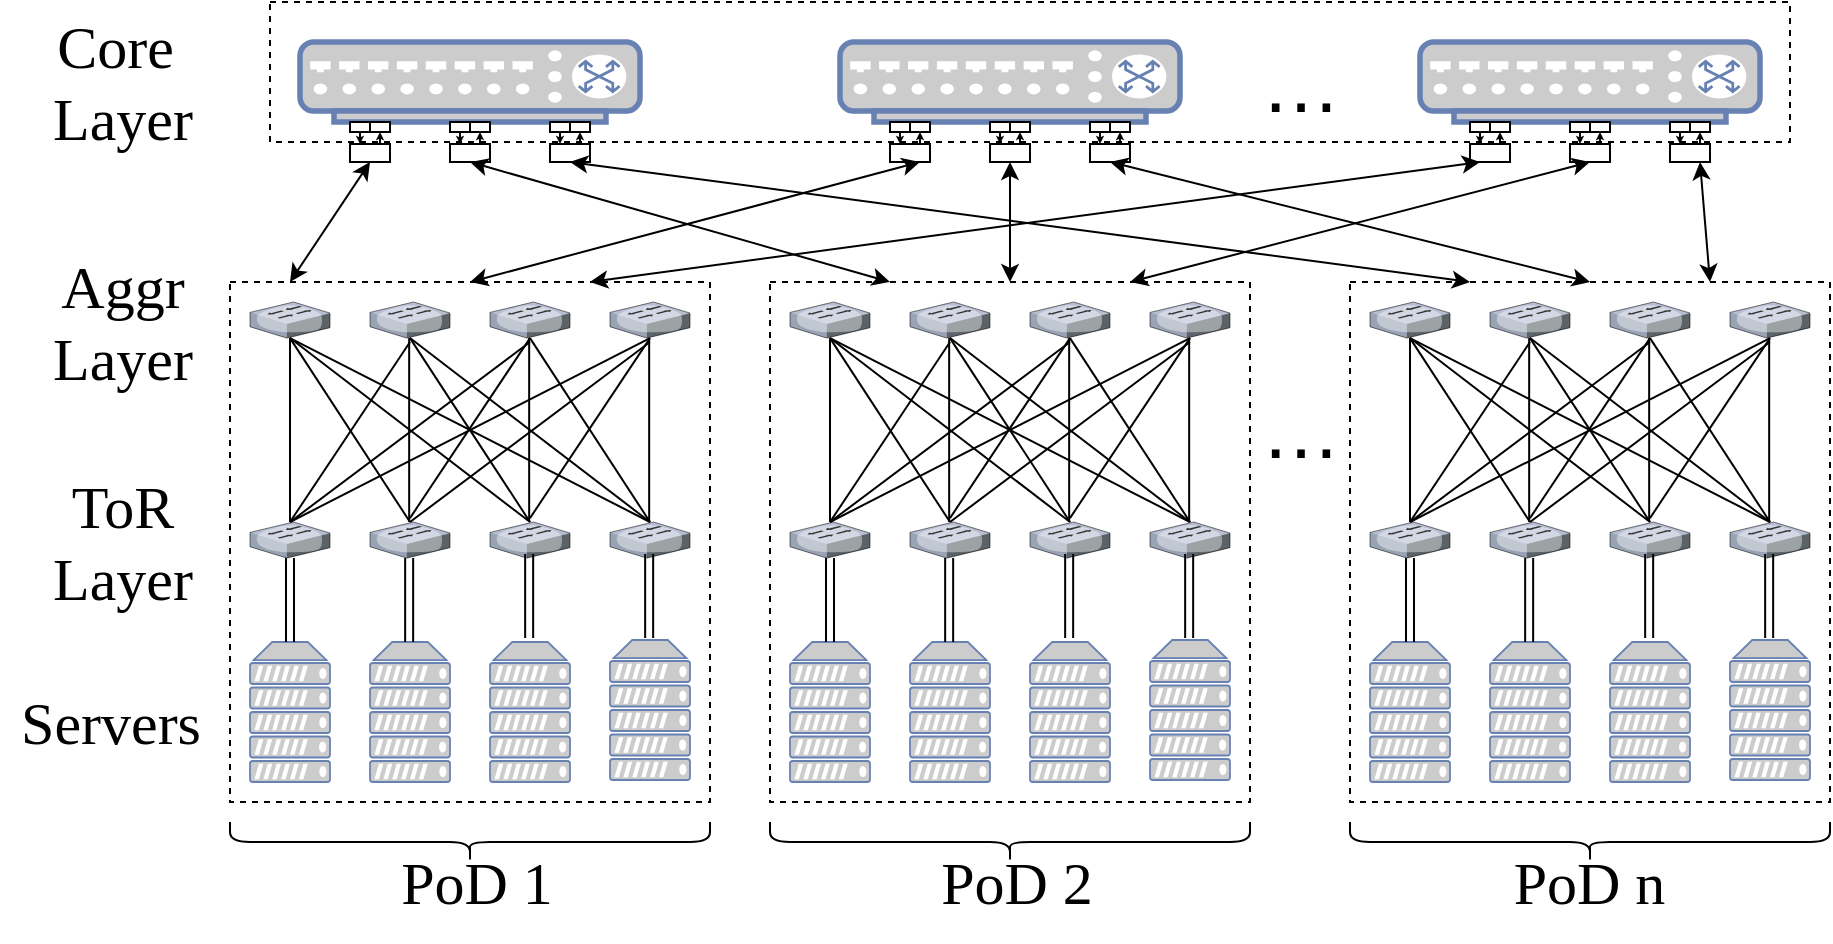 <mxfile version="21.2.1" type="device">
  <diagram id="y1kWOpUGHuxIJ3yEuqZ7" name="Page-1">
    <mxGraphModel dx="2616" dy="2360" grid="1" gridSize="10" guides="1" tooltips="1" connect="1" arrows="1" fold="1" page="1" pageScale="1" pageWidth="827" pageHeight="1169" math="0" shadow="0">
      <root>
        <mxCell id="0" />
        <mxCell id="1" parent="0" />
        <mxCell id="2GTVWRp6U-cZcLKtKoB1-3" value="" style="group" parent="1" vertex="1" connectable="0" treatAsSingle="0">
          <mxGeometry x="-250" y="-1040" width="915" height="470" as="geometry" />
        </mxCell>
        <mxCell id="rLoegdF59TgYcEcmEnVo-97" value="" style="rounded=0;whiteSpace=wrap;html=1;dashed=1;" parent="2GTVWRp6U-cZcLKtKoB1-3" vertex="1">
          <mxGeometry x="135" width="760" height="70" as="geometry" />
        </mxCell>
        <mxCell id="LMLSj2MRwrwGWkM6ZcZf-3" value="" style="fontColor=#0066CC;verticalAlign=top;verticalLabelPosition=bottom;labelPosition=center;align=center;html=1;outlineConnect=0;fillColor=#CCCCCC;strokeColor=#6881B3;gradientDirection=north;strokeWidth=2;shape=mxgraph.networks.switch;" parent="2GTVWRp6U-cZcLKtKoB1-3" vertex="1">
          <mxGeometry x="150" y="20" width="170" height="40" as="geometry" />
        </mxCell>
        <mxCell id="LMLSj2MRwrwGWkM6ZcZf-53" value="" style="group" parent="2GTVWRp6U-cZcLKtKoB1-3" vertex="1" connectable="0" treatAsSingle="0">
          <mxGeometry x="115" y="140" width="240" height="260" as="geometry" />
        </mxCell>
        <mxCell id="LMLSj2MRwrwGWkM6ZcZf-52" value="" style="rounded=0;whiteSpace=wrap;html=1;dashed=1;shadow=0;glass=0;" parent="LMLSj2MRwrwGWkM6ZcZf-53" vertex="1">
          <mxGeometry width="240" height="260" as="geometry" />
        </mxCell>
        <mxCell id="LMLSj2MRwrwGWkM6ZcZf-4" value="" style="verticalLabelPosition=bottom;aspect=fixed;html=1;verticalAlign=top;strokeColor=none;align=center;outlineConnect=0;shape=mxgraph.citrix.switch;" parent="LMLSj2MRwrwGWkM6ZcZf-53" vertex="1">
          <mxGeometry x="10" y="120" width="40" height="18.04" as="geometry" />
        </mxCell>
        <mxCell id="LMLSj2MRwrwGWkM6ZcZf-7" value="" style="fontColor=#0066CC;verticalAlign=top;verticalLabelPosition=bottom;labelPosition=center;align=center;html=1;outlineConnect=0;fillColor=#CCCCCC;strokeColor=#6881B3;gradientDirection=north;strokeWidth=2;shape=mxgraph.networks.server;" parent="LMLSj2MRwrwGWkM6ZcZf-53" vertex="1">
          <mxGeometry x="10" y="180" width="40" height="70" as="geometry" />
        </mxCell>
        <mxCell id="LMLSj2MRwrwGWkM6ZcZf-8" value="" style="fontColor=#0066CC;verticalAlign=top;verticalLabelPosition=bottom;labelPosition=center;align=center;html=1;outlineConnect=0;fillColor=#CCCCCC;strokeColor=#6881B3;gradientDirection=north;strokeWidth=2;shape=mxgraph.networks.server;" parent="LMLSj2MRwrwGWkM6ZcZf-53" vertex="1">
          <mxGeometry x="70" y="180" width="40" height="70" as="geometry" />
        </mxCell>
        <mxCell id="LMLSj2MRwrwGWkM6ZcZf-9" value="" style="fontColor=#0066CC;verticalAlign=top;verticalLabelPosition=bottom;labelPosition=center;align=center;html=1;outlineConnect=0;fillColor=#CCCCCC;strokeColor=#6881B3;gradientDirection=north;strokeWidth=2;shape=mxgraph.networks.server;" parent="LMLSj2MRwrwGWkM6ZcZf-53" vertex="1">
          <mxGeometry x="130" y="180" width="40" height="70" as="geometry" />
        </mxCell>
        <mxCell id="LMLSj2MRwrwGWkM6ZcZf-19" value="" style="fontColor=#0066CC;verticalAlign=top;verticalLabelPosition=bottom;labelPosition=center;align=center;html=1;outlineConnect=0;fillColor=#CCCCCC;strokeColor=#6881B3;gradientDirection=north;strokeWidth=2;shape=mxgraph.networks.server;" parent="LMLSj2MRwrwGWkM6ZcZf-53" vertex="1">
          <mxGeometry x="190" y="179" width="40" height="70" as="geometry" />
        </mxCell>
        <mxCell id="LMLSj2MRwrwGWkM6ZcZf-24" value="" style="verticalLabelPosition=bottom;aspect=fixed;html=1;verticalAlign=top;strokeColor=none;align=center;outlineConnect=0;shape=mxgraph.citrix.switch;" parent="LMLSj2MRwrwGWkM6ZcZf-53" vertex="1">
          <mxGeometry x="70" y="120" width="40" height="18.04" as="geometry" />
        </mxCell>
        <mxCell id="LMLSj2MRwrwGWkM6ZcZf-25" value="" style="verticalLabelPosition=bottom;aspect=fixed;html=1;verticalAlign=top;strokeColor=none;align=center;outlineConnect=0;shape=mxgraph.citrix.switch;" parent="LMLSj2MRwrwGWkM6ZcZf-53" vertex="1">
          <mxGeometry x="130" y="120" width="40" height="18.04" as="geometry" />
        </mxCell>
        <mxCell id="LMLSj2MRwrwGWkM6ZcZf-26" value="" style="verticalLabelPosition=bottom;aspect=fixed;html=1;verticalAlign=top;strokeColor=none;align=center;outlineConnect=0;shape=mxgraph.citrix.switch;" parent="LMLSj2MRwrwGWkM6ZcZf-53" vertex="1">
          <mxGeometry x="190" y="120" width="40" height="18.04" as="geometry" />
        </mxCell>
        <mxCell id="LMLSj2MRwrwGWkM6ZcZf-27" value="" style="verticalLabelPosition=bottom;aspect=fixed;html=1;verticalAlign=top;strokeColor=none;align=center;outlineConnect=0;shape=mxgraph.citrix.switch;" parent="LMLSj2MRwrwGWkM6ZcZf-53" vertex="1">
          <mxGeometry x="10" y="10" width="40" height="18.04" as="geometry" />
        </mxCell>
        <mxCell id="LMLSj2MRwrwGWkM6ZcZf-28" value="" style="verticalLabelPosition=bottom;aspect=fixed;html=1;verticalAlign=top;strokeColor=none;align=center;outlineConnect=0;shape=mxgraph.citrix.switch;" parent="LMLSj2MRwrwGWkM6ZcZf-53" vertex="1">
          <mxGeometry x="70" y="10" width="40" height="18.04" as="geometry" />
        </mxCell>
        <mxCell id="LMLSj2MRwrwGWkM6ZcZf-29" value="" style="verticalLabelPosition=bottom;aspect=fixed;html=1;verticalAlign=top;strokeColor=none;align=center;outlineConnect=0;shape=mxgraph.citrix.switch;" parent="LMLSj2MRwrwGWkM6ZcZf-53" vertex="1">
          <mxGeometry x="130" y="10" width="40" height="18.04" as="geometry" />
        </mxCell>
        <mxCell id="LMLSj2MRwrwGWkM6ZcZf-30" value="" style="verticalLabelPosition=bottom;aspect=fixed;html=1;verticalAlign=top;strokeColor=none;align=center;outlineConnect=0;shape=mxgraph.citrix.switch;" parent="LMLSj2MRwrwGWkM6ZcZf-53" vertex="1">
          <mxGeometry x="190" y="10" width="40" height="18.04" as="geometry" />
        </mxCell>
        <mxCell id="LMLSj2MRwrwGWkM6ZcZf-32" value="" style="endArrow=none;html=1;" parent="LMLSj2MRwrwGWkM6ZcZf-53" source="LMLSj2MRwrwGWkM6ZcZf-4" edge="1">
          <mxGeometry width="50" height="50" relative="1" as="geometry">
            <mxPoint x="-20" y="78.04" as="sourcePoint" />
            <mxPoint x="30" y="28.04" as="targetPoint" />
          </mxGeometry>
        </mxCell>
        <mxCell id="LMLSj2MRwrwGWkM6ZcZf-33" value="" style="endArrow=none;html=1;" parent="LMLSj2MRwrwGWkM6ZcZf-53" edge="1">
          <mxGeometry width="50" height="50" relative="1" as="geometry">
            <mxPoint x="89.58" y="120" as="sourcePoint" />
            <mxPoint x="89.58" y="28.04" as="targetPoint" />
          </mxGeometry>
        </mxCell>
        <mxCell id="LMLSj2MRwrwGWkM6ZcZf-34" value="" style="endArrow=none;html=1;" parent="LMLSj2MRwrwGWkM6ZcZf-53" edge="1">
          <mxGeometry width="50" height="50" relative="1" as="geometry">
            <mxPoint x="149.58" y="120" as="sourcePoint" />
            <mxPoint x="149.58" y="28.04" as="targetPoint" />
          </mxGeometry>
        </mxCell>
        <mxCell id="LMLSj2MRwrwGWkM6ZcZf-35" value="" style="endArrow=none;html=1;" parent="LMLSj2MRwrwGWkM6ZcZf-53" edge="1">
          <mxGeometry width="50" height="50" relative="1" as="geometry">
            <mxPoint x="209.58" y="120" as="sourcePoint" />
            <mxPoint x="209.58" y="28.04" as="targetPoint" />
          </mxGeometry>
        </mxCell>
        <mxCell id="LMLSj2MRwrwGWkM6ZcZf-36" value="" style="endArrow=none;html=1;" parent="LMLSj2MRwrwGWkM6ZcZf-53" edge="1">
          <mxGeometry width="50" height="50" relative="1" as="geometry">
            <mxPoint x="90" y="120" as="sourcePoint" />
            <mxPoint x="30" y="28.04" as="targetPoint" />
          </mxGeometry>
        </mxCell>
        <mxCell id="LMLSj2MRwrwGWkM6ZcZf-37" value="" style="endArrow=none;html=1;" parent="LMLSj2MRwrwGWkM6ZcZf-53" edge="1">
          <mxGeometry width="50" height="50" relative="1" as="geometry">
            <mxPoint x="150" y="120" as="sourcePoint" />
            <mxPoint x="90" y="28.04" as="targetPoint" />
          </mxGeometry>
        </mxCell>
        <mxCell id="LMLSj2MRwrwGWkM6ZcZf-38" value="" style="endArrow=none;html=1;" parent="LMLSj2MRwrwGWkM6ZcZf-53" edge="1">
          <mxGeometry width="50" height="50" relative="1" as="geometry">
            <mxPoint x="210" y="120" as="sourcePoint" />
            <mxPoint x="150" y="28.04" as="targetPoint" />
          </mxGeometry>
        </mxCell>
        <mxCell id="LMLSj2MRwrwGWkM6ZcZf-39" value="" style="endArrow=none;html=1;" parent="LMLSj2MRwrwGWkM6ZcZf-53" edge="1">
          <mxGeometry width="50" height="50" relative="1" as="geometry">
            <mxPoint x="30" y="120" as="sourcePoint" />
            <mxPoint x="90" y="30" as="targetPoint" />
          </mxGeometry>
        </mxCell>
        <mxCell id="LMLSj2MRwrwGWkM6ZcZf-40" value="" style="endArrow=none;html=1;" parent="LMLSj2MRwrwGWkM6ZcZf-53" edge="1">
          <mxGeometry width="50" height="50" relative="1" as="geometry">
            <mxPoint x="90" y="118.04" as="sourcePoint" />
            <mxPoint x="150" y="28.04" as="targetPoint" />
          </mxGeometry>
        </mxCell>
        <mxCell id="LMLSj2MRwrwGWkM6ZcZf-41" value="" style="endArrow=none;html=1;" parent="LMLSj2MRwrwGWkM6ZcZf-53" edge="1">
          <mxGeometry width="50" height="50" relative="1" as="geometry">
            <mxPoint x="150" y="118.04" as="sourcePoint" />
            <mxPoint x="210" y="28.04" as="targetPoint" />
          </mxGeometry>
        </mxCell>
        <mxCell id="LMLSj2MRwrwGWkM6ZcZf-42" value="" style="endArrow=none;html=1;exitX=0.5;exitY=0;exitDx=0;exitDy=0;exitPerimeter=0;" parent="LMLSj2MRwrwGWkM6ZcZf-53" source="LMLSj2MRwrwGWkM6ZcZf-25" edge="1">
          <mxGeometry width="50" height="50" relative="1" as="geometry">
            <mxPoint x="-20" y="78.04" as="sourcePoint" />
            <mxPoint x="30" y="28.04" as="targetPoint" />
          </mxGeometry>
        </mxCell>
        <mxCell id="LMLSj2MRwrwGWkM6ZcZf-43" value="" style="endArrow=none;html=1;exitX=0.5;exitY=0;exitDx=0;exitDy=0;exitPerimeter=0;" parent="LMLSj2MRwrwGWkM6ZcZf-53" edge="1">
          <mxGeometry width="50" height="50" relative="1" as="geometry">
            <mxPoint x="210" y="120" as="sourcePoint" />
            <mxPoint x="90" y="28.04" as="targetPoint" />
          </mxGeometry>
        </mxCell>
        <mxCell id="LMLSj2MRwrwGWkM6ZcZf-44" value="" style="endArrow=none;html=1;" parent="LMLSj2MRwrwGWkM6ZcZf-53" edge="1">
          <mxGeometry width="50" height="50" relative="1" as="geometry">
            <mxPoint x="30" y="120" as="sourcePoint" />
            <mxPoint x="150" y="30" as="targetPoint" />
          </mxGeometry>
        </mxCell>
        <mxCell id="LMLSj2MRwrwGWkM6ZcZf-45" value="" style="endArrow=none;html=1;" parent="LMLSj2MRwrwGWkM6ZcZf-53" edge="1">
          <mxGeometry width="50" height="50" relative="1" as="geometry">
            <mxPoint x="90" y="120" as="sourcePoint" />
            <mxPoint x="210" y="30" as="targetPoint" />
          </mxGeometry>
        </mxCell>
        <mxCell id="LMLSj2MRwrwGWkM6ZcZf-46" value="" style="endArrow=none;html=1;" parent="LMLSj2MRwrwGWkM6ZcZf-53" edge="1">
          <mxGeometry width="50" height="50" relative="1" as="geometry">
            <mxPoint x="210" y="120" as="sourcePoint" />
            <mxPoint x="30" y="28.04" as="targetPoint" />
          </mxGeometry>
        </mxCell>
        <mxCell id="LMLSj2MRwrwGWkM6ZcZf-47" value="" style="endArrow=none;html=1;" parent="LMLSj2MRwrwGWkM6ZcZf-53" edge="1">
          <mxGeometry width="50" height="50" relative="1" as="geometry">
            <mxPoint x="30" y="120" as="sourcePoint" />
            <mxPoint x="210" y="28.04" as="targetPoint" />
          </mxGeometry>
        </mxCell>
        <mxCell id="LMLSj2MRwrwGWkM6ZcZf-48" value="" style="shape=link;html=1;exitX=0.5;exitY=0;exitDx=0;exitDy=0;exitPerimeter=0;" parent="LMLSj2MRwrwGWkM6ZcZf-53" source="LMLSj2MRwrwGWkM6ZcZf-7" edge="1">
          <mxGeometry width="50" height="50" relative="1" as="geometry">
            <mxPoint x="-20" y="188.04" as="sourcePoint" />
            <mxPoint x="30" y="138.04" as="targetPoint" />
          </mxGeometry>
        </mxCell>
        <mxCell id="LMLSj2MRwrwGWkM6ZcZf-49" value="" style="shape=link;html=1;exitX=0.5;exitY=0;exitDx=0;exitDy=0;exitPerimeter=0;" parent="LMLSj2MRwrwGWkM6ZcZf-53" edge="1">
          <mxGeometry width="50" height="50" relative="1" as="geometry">
            <mxPoint x="89.58" y="180" as="sourcePoint" />
            <mxPoint x="89.58" y="138.04" as="targetPoint" />
          </mxGeometry>
        </mxCell>
        <mxCell id="LMLSj2MRwrwGWkM6ZcZf-50" value="" style="shape=link;html=1;exitX=0.5;exitY=0;exitDx=0;exitDy=0;exitPerimeter=0;" parent="LMLSj2MRwrwGWkM6ZcZf-53" edge="1">
          <mxGeometry width="50" height="50" relative="1" as="geometry">
            <mxPoint x="149.58" y="178" as="sourcePoint" />
            <mxPoint x="149.58" y="136.04" as="targetPoint" />
          </mxGeometry>
        </mxCell>
        <mxCell id="LMLSj2MRwrwGWkM6ZcZf-51" value="" style="shape=link;html=1;exitX=0.5;exitY=0;exitDx=0;exitDy=0;exitPerimeter=0;" parent="LMLSj2MRwrwGWkM6ZcZf-53" edge="1">
          <mxGeometry width="50" height="50" relative="1" as="geometry">
            <mxPoint x="209.58" y="178" as="sourcePoint" />
            <mxPoint x="209.58" y="136.04" as="targetPoint" />
          </mxGeometry>
        </mxCell>
        <mxCell id="rLoegdF59TgYcEcmEnVo-1" value="" style="group" parent="2GTVWRp6U-cZcLKtKoB1-3" vertex="1" connectable="0" treatAsSingle="0">
          <mxGeometry x="385" y="140" width="240" height="260" as="geometry" />
        </mxCell>
        <mxCell id="rLoegdF59TgYcEcmEnVo-2" value="" style="rounded=0;whiteSpace=wrap;html=1;dashed=1;shadow=0;glass=0;" parent="rLoegdF59TgYcEcmEnVo-1" vertex="1">
          <mxGeometry width="240" height="260" as="geometry" />
        </mxCell>
        <mxCell id="rLoegdF59TgYcEcmEnVo-3" value="" style="verticalLabelPosition=bottom;aspect=fixed;html=1;verticalAlign=top;strokeColor=none;align=center;outlineConnect=0;shape=mxgraph.citrix.switch;" parent="rLoegdF59TgYcEcmEnVo-1" vertex="1">
          <mxGeometry x="10" y="120" width="40" height="18.04" as="geometry" />
        </mxCell>
        <mxCell id="rLoegdF59TgYcEcmEnVo-4" value="" style="fontColor=#0066CC;verticalAlign=top;verticalLabelPosition=bottom;labelPosition=center;align=center;html=1;outlineConnect=0;fillColor=#CCCCCC;strokeColor=#6881B3;gradientDirection=north;strokeWidth=2;shape=mxgraph.networks.server;" parent="rLoegdF59TgYcEcmEnVo-1" vertex="1">
          <mxGeometry x="10" y="180" width="40" height="70" as="geometry" />
        </mxCell>
        <mxCell id="rLoegdF59TgYcEcmEnVo-5" value="" style="fontColor=#0066CC;verticalAlign=top;verticalLabelPosition=bottom;labelPosition=center;align=center;html=1;outlineConnect=0;fillColor=#CCCCCC;strokeColor=#6881B3;gradientDirection=north;strokeWidth=2;shape=mxgraph.networks.server;" parent="rLoegdF59TgYcEcmEnVo-1" vertex="1">
          <mxGeometry x="70" y="180" width="40" height="70" as="geometry" />
        </mxCell>
        <mxCell id="rLoegdF59TgYcEcmEnVo-6" value="" style="fontColor=#0066CC;verticalAlign=top;verticalLabelPosition=bottom;labelPosition=center;align=center;html=1;outlineConnect=0;fillColor=#CCCCCC;strokeColor=#6881B3;gradientDirection=north;strokeWidth=2;shape=mxgraph.networks.server;" parent="rLoegdF59TgYcEcmEnVo-1" vertex="1">
          <mxGeometry x="130" y="180" width="40" height="70" as="geometry" />
        </mxCell>
        <mxCell id="rLoegdF59TgYcEcmEnVo-7" value="" style="fontColor=#0066CC;verticalAlign=top;verticalLabelPosition=bottom;labelPosition=center;align=center;html=1;outlineConnect=0;fillColor=#CCCCCC;strokeColor=#6881B3;gradientDirection=north;strokeWidth=2;shape=mxgraph.networks.server;" parent="rLoegdF59TgYcEcmEnVo-1" vertex="1">
          <mxGeometry x="190" y="179" width="40" height="70" as="geometry" />
        </mxCell>
        <mxCell id="rLoegdF59TgYcEcmEnVo-8" value="" style="verticalLabelPosition=bottom;aspect=fixed;html=1;verticalAlign=top;strokeColor=none;align=center;outlineConnect=0;shape=mxgraph.citrix.switch;" parent="rLoegdF59TgYcEcmEnVo-1" vertex="1">
          <mxGeometry x="70" y="120" width="40" height="18.04" as="geometry" />
        </mxCell>
        <mxCell id="rLoegdF59TgYcEcmEnVo-9" value="" style="verticalLabelPosition=bottom;aspect=fixed;html=1;verticalAlign=top;strokeColor=none;align=center;outlineConnect=0;shape=mxgraph.citrix.switch;" parent="rLoegdF59TgYcEcmEnVo-1" vertex="1">
          <mxGeometry x="130" y="120" width="40" height="18.04" as="geometry" />
        </mxCell>
        <mxCell id="rLoegdF59TgYcEcmEnVo-10" value="" style="verticalLabelPosition=bottom;aspect=fixed;html=1;verticalAlign=top;strokeColor=none;align=center;outlineConnect=0;shape=mxgraph.citrix.switch;" parent="rLoegdF59TgYcEcmEnVo-1" vertex="1">
          <mxGeometry x="190" y="120" width="40" height="18.04" as="geometry" />
        </mxCell>
        <mxCell id="rLoegdF59TgYcEcmEnVo-11" value="" style="verticalLabelPosition=bottom;aspect=fixed;html=1;verticalAlign=top;strokeColor=none;align=center;outlineConnect=0;shape=mxgraph.citrix.switch;" parent="rLoegdF59TgYcEcmEnVo-1" vertex="1">
          <mxGeometry x="10" y="10" width="40" height="18.04" as="geometry" />
        </mxCell>
        <mxCell id="rLoegdF59TgYcEcmEnVo-12" value="" style="verticalLabelPosition=bottom;aspect=fixed;html=1;verticalAlign=top;strokeColor=none;align=center;outlineConnect=0;shape=mxgraph.citrix.switch;" parent="rLoegdF59TgYcEcmEnVo-1" vertex="1">
          <mxGeometry x="70" y="10" width="40" height="18.04" as="geometry" />
        </mxCell>
        <mxCell id="rLoegdF59TgYcEcmEnVo-13" value="" style="verticalLabelPosition=bottom;aspect=fixed;html=1;verticalAlign=top;strokeColor=none;align=center;outlineConnect=0;shape=mxgraph.citrix.switch;" parent="rLoegdF59TgYcEcmEnVo-1" vertex="1">
          <mxGeometry x="130" y="10" width="40" height="18.04" as="geometry" />
        </mxCell>
        <mxCell id="rLoegdF59TgYcEcmEnVo-14" value="" style="verticalLabelPosition=bottom;aspect=fixed;html=1;verticalAlign=top;strokeColor=none;align=center;outlineConnect=0;shape=mxgraph.citrix.switch;" parent="rLoegdF59TgYcEcmEnVo-1" vertex="1">
          <mxGeometry x="190" y="10" width="40" height="18.04" as="geometry" />
        </mxCell>
        <mxCell id="rLoegdF59TgYcEcmEnVo-15" value="" style="endArrow=none;html=1;" parent="rLoegdF59TgYcEcmEnVo-1" source="rLoegdF59TgYcEcmEnVo-3" edge="1">
          <mxGeometry width="50" height="50" relative="1" as="geometry">
            <mxPoint x="-20" y="78.04" as="sourcePoint" />
            <mxPoint x="30" y="28.04" as="targetPoint" />
          </mxGeometry>
        </mxCell>
        <mxCell id="rLoegdF59TgYcEcmEnVo-16" value="" style="endArrow=none;html=1;" parent="rLoegdF59TgYcEcmEnVo-1" edge="1">
          <mxGeometry width="50" height="50" relative="1" as="geometry">
            <mxPoint x="89.58" y="120" as="sourcePoint" />
            <mxPoint x="89.58" y="28.04" as="targetPoint" />
          </mxGeometry>
        </mxCell>
        <mxCell id="rLoegdF59TgYcEcmEnVo-17" value="" style="endArrow=none;html=1;" parent="rLoegdF59TgYcEcmEnVo-1" edge="1">
          <mxGeometry width="50" height="50" relative="1" as="geometry">
            <mxPoint x="149.58" y="120" as="sourcePoint" />
            <mxPoint x="149.58" y="28.04" as="targetPoint" />
          </mxGeometry>
        </mxCell>
        <mxCell id="rLoegdF59TgYcEcmEnVo-18" value="" style="endArrow=none;html=1;" parent="rLoegdF59TgYcEcmEnVo-1" edge="1">
          <mxGeometry width="50" height="50" relative="1" as="geometry">
            <mxPoint x="209.58" y="120" as="sourcePoint" />
            <mxPoint x="209.58" y="28.04" as="targetPoint" />
          </mxGeometry>
        </mxCell>
        <mxCell id="rLoegdF59TgYcEcmEnVo-19" value="" style="endArrow=none;html=1;" parent="rLoegdF59TgYcEcmEnVo-1" edge="1">
          <mxGeometry width="50" height="50" relative="1" as="geometry">
            <mxPoint x="90" y="120" as="sourcePoint" />
            <mxPoint x="30" y="28.04" as="targetPoint" />
          </mxGeometry>
        </mxCell>
        <mxCell id="rLoegdF59TgYcEcmEnVo-20" value="" style="endArrow=none;html=1;" parent="rLoegdF59TgYcEcmEnVo-1" edge="1">
          <mxGeometry width="50" height="50" relative="1" as="geometry">
            <mxPoint x="150" y="120" as="sourcePoint" />
            <mxPoint x="90" y="28.04" as="targetPoint" />
          </mxGeometry>
        </mxCell>
        <mxCell id="rLoegdF59TgYcEcmEnVo-21" value="" style="endArrow=none;html=1;" parent="rLoegdF59TgYcEcmEnVo-1" edge="1">
          <mxGeometry width="50" height="50" relative="1" as="geometry">
            <mxPoint x="210" y="120" as="sourcePoint" />
            <mxPoint x="150" y="28.04" as="targetPoint" />
          </mxGeometry>
        </mxCell>
        <mxCell id="rLoegdF59TgYcEcmEnVo-22" value="" style="endArrow=none;html=1;" parent="rLoegdF59TgYcEcmEnVo-1" edge="1">
          <mxGeometry width="50" height="50" relative="1" as="geometry">
            <mxPoint x="30" y="120" as="sourcePoint" />
            <mxPoint x="90" y="30" as="targetPoint" />
          </mxGeometry>
        </mxCell>
        <mxCell id="rLoegdF59TgYcEcmEnVo-23" value="" style="endArrow=none;html=1;" parent="rLoegdF59TgYcEcmEnVo-1" edge="1">
          <mxGeometry width="50" height="50" relative="1" as="geometry">
            <mxPoint x="90" y="118.04" as="sourcePoint" />
            <mxPoint x="150" y="28.04" as="targetPoint" />
          </mxGeometry>
        </mxCell>
        <mxCell id="rLoegdF59TgYcEcmEnVo-24" value="" style="endArrow=none;html=1;" parent="rLoegdF59TgYcEcmEnVo-1" edge="1">
          <mxGeometry width="50" height="50" relative="1" as="geometry">
            <mxPoint x="150" y="118.04" as="sourcePoint" />
            <mxPoint x="210" y="28.04" as="targetPoint" />
          </mxGeometry>
        </mxCell>
        <mxCell id="rLoegdF59TgYcEcmEnVo-25" value="" style="endArrow=none;html=1;exitX=0.5;exitY=0;exitDx=0;exitDy=0;exitPerimeter=0;" parent="rLoegdF59TgYcEcmEnVo-1" source="rLoegdF59TgYcEcmEnVo-9" edge="1">
          <mxGeometry width="50" height="50" relative="1" as="geometry">
            <mxPoint x="-20" y="78.04" as="sourcePoint" />
            <mxPoint x="30" y="28.04" as="targetPoint" />
          </mxGeometry>
        </mxCell>
        <mxCell id="rLoegdF59TgYcEcmEnVo-26" value="" style="endArrow=none;html=1;exitX=0.5;exitY=0;exitDx=0;exitDy=0;exitPerimeter=0;" parent="rLoegdF59TgYcEcmEnVo-1" edge="1">
          <mxGeometry width="50" height="50" relative="1" as="geometry">
            <mxPoint x="210" y="120" as="sourcePoint" />
            <mxPoint x="90" y="28.04" as="targetPoint" />
          </mxGeometry>
        </mxCell>
        <mxCell id="rLoegdF59TgYcEcmEnVo-27" value="" style="endArrow=none;html=1;" parent="rLoegdF59TgYcEcmEnVo-1" edge="1">
          <mxGeometry width="50" height="50" relative="1" as="geometry">
            <mxPoint x="30" y="120" as="sourcePoint" />
            <mxPoint x="150" y="30" as="targetPoint" />
          </mxGeometry>
        </mxCell>
        <mxCell id="rLoegdF59TgYcEcmEnVo-28" value="" style="endArrow=none;html=1;" parent="rLoegdF59TgYcEcmEnVo-1" edge="1">
          <mxGeometry width="50" height="50" relative="1" as="geometry">
            <mxPoint x="90" y="120" as="sourcePoint" />
            <mxPoint x="210" y="30" as="targetPoint" />
          </mxGeometry>
        </mxCell>
        <mxCell id="rLoegdF59TgYcEcmEnVo-29" value="" style="endArrow=none;html=1;" parent="rLoegdF59TgYcEcmEnVo-1" edge="1">
          <mxGeometry width="50" height="50" relative="1" as="geometry">
            <mxPoint x="210" y="120" as="sourcePoint" />
            <mxPoint x="30" y="28.04" as="targetPoint" />
          </mxGeometry>
        </mxCell>
        <mxCell id="rLoegdF59TgYcEcmEnVo-30" value="" style="endArrow=none;html=1;" parent="rLoegdF59TgYcEcmEnVo-1" edge="1">
          <mxGeometry width="50" height="50" relative="1" as="geometry">
            <mxPoint x="30" y="120" as="sourcePoint" />
            <mxPoint x="210" y="28.04" as="targetPoint" />
          </mxGeometry>
        </mxCell>
        <mxCell id="rLoegdF59TgYcEcmEnVo-31" value="" style="shape=link;html=1;exitX=0.5;exitY=0;exitDx=0;exitDy=0;exitPerimeter=0;" parent="rLoegdF59TgYcEcmEnVo-1" source="rLoegdF59TgYcEcmEnVo-4" edge="1">
          <mxGeometry width="50" height="50" relative="1" as="geometry">
            <mxPoint x="-20" y="188.04" as="sourcePoint" />
            <mxPoint x="30" y="138.04" as="targetPoint" />
          </mxGeometry>
        </mxCell>
        <mxCell id="rLoegdF59TgYcEcmEnVo-32" value="" style="shape=link;html=1;exitX=0.5;exitY=0;exitDx=0;exitDy=0;exitPerimeter=0;" parent="rLoegdF59TgYcEcmEnVo-1" edge="1">
          <mxGeometry width="50" height="50" relative="1" as="geometry">
            <mxPoint x="89.58" y="180" as="sourcePoint" />
            <mxPoint x="89.58" y="138.04" as="targetPoint" />
          </mxGeometry>
        </mxCell>
        <mxCell id="rLoegdF59TgYcEcmEnVo-33" value="" style="shape=link;html=1;exitX=0.5;exitY=0;exitDx=0;exitDy=0;exitPerimeter=0;" parent="rLoegdF59TgYcEcmEnVo-1" edge="1">
          <mxGeometry width="50" height="50" relative="1" as="geometry">
            <mxPoint x="149.58" y="178" as="sourcePoint" />
            <mxPoint x="149.58" y="136.04" as="targetPoint" />
          </mxGeometry>
        </mxCell>
        <mxCell id="rLoegdF59TgYcEcmEnVo-34" value="" style="shape=link;html=1;exitX=0.5;exitY=0;exitDx=0;exitDy=0;exitPerimeter=0;" parent="rLoegdF59TgYcEcmEnVo-1" edge="1">
          <mxGeometry width="50" height="50" relative="1" as="geometry">
            <mxPoint x="209.58" y="178" as="sourcePoint" />
            <mxPoint x="209.58" y="136.04" as="targetPoint" />
          </mxGeometry>
        </mxCell>
        <mxCell id="rLoegdF59TgYcEcmEnVo-35" value="" style="group" parent="2GTVWRp6U-cZcLKtKoB1-3" vertex="1" connectable="0" treatAsSingle="0">
          <mxGeometry x="675" y="140" width="240" height="260" as="geometry" />
        </mxCell>
        <mxCell id="rLoegdF59TgYcEcmEnVo-36" value="" style="rounded=0;whiteSpace=wrap;html=1;dashed=1;shadow=0;glass=0;" parent="rLoegdF59TgYcEcmEnVo-35" vertex="1">
          <mxGeometry width="240" height="260" as="geometry" />
        </mxCell>
        <mxCell id="rLoegdF59TgYcEcmEnVo-37" value="" style="verticalLabelPosition=bottom;aspect=fixed;html=1;verticalAlign=top;strokeColor=none;align=center;outlineConnect=0;shape=mxgraph.citrix.switch;" parent="rLoegdF59TgYcEcmEnVo-35" vertex="1">
          <mxGeometry x="10" y="120" width="40" height="18.04" as="geometry" />
        </mxCell>
        <mxCell id="rLoegdF59TgYcEcmEnVo-38" value="" style="fontColor=#0066CC;verticalAlign=top;verticalLabelPosition=bottom;labelPosition=center;align=center;html=1;outlineConnect=0;fillColor=#CCCCCC;strokeColor=#6881B3;gradientDirection=north;strokeWidth=2;shape=mxgraph.networks.server;" parent="rLoegdF59TgYcEcmEnVo-35" vertex="1">
          <mxGeometry x="10" y="180" width="40" height="70" as="geometry" />
        </mxCell>
        <mxCell id="rLoegdF59TgYcEcmEnVo-39" value="" style="fontColor=#0066CC;verticalAlign=top;verticalLabelPosition=bottom;labelPosition=center;align=center;html=1;outlineConnect=0;fillColor=#CCCCCC;strokeColor=#6881B3;gradientDirection=north;strokeWidth=2;shape=mxgraph.networks.server;" parent="rLoegdF59TgYcEcmEnVo-35" vertex="1">
          <mxGeometry x="70" y="180" width="40" height="70" as="geometry" />
        </mxCell>
        <mxCell id="rLoegdF59TgYcEcmEnVo-40" value="" style="fontColor=#0066CC;verticalAlign=top;verticalLabelPosition=bottom;labelPosition=center;align=center;html=1;outlineConnect=0;fillColor=#CCCCCC;strokeColor=#6881B3;gradientDirection=north;strokeWidth=2;shape=mxgraph.networks.server;" parent="rLoegdF59TgYcEcmEnVo-35" vertex="1">
          <mxGeometry x="130" y="180" width="40" height="70" as="geometry" />
        </mxCell>
        <mxCell id="rLoegdF59TgYcEcmEnVo-41" value="" style="fontColor=#0066CC;verticalAlign=top;verticalLabelPosition=bottom;labelPosition=center;align=center;html=1;outlineConnect=0;fillColor=#CCCCCC;strokeColor=#6881B3;gradientDirection=north;strokeWidth=2;shape=mxgraph.networks.server;" parent="rLoegdF59TgYcEcmEnVo-35" vertex="1">
          <mxGeometry x="190" y="179" width="40" height="70" as="geometry" />
        </mxCell>
        <mxCell id="rLoegdF59TgYcEcmEnVo-42" value="" style="verticalLabelPosition=bottom;aspect=fixed;html=1;verticalAlign=top;strokeColor=none;align=center;outlineConnect=0;shape=mxgraph.citrix.switch;" parent="rLoegdF59TgYcEcmEnVo-35" vertex="1">
          <mxGeometry x="70" y="120" width="40" height="18.04" as="geometry" />
        </mxCell>
        <mxCell id="rLoegdF59TgYcEcmEnVo-43" value="" style="verticalLabelPosition=bottom;aspect=fixed;html=1;verticalAlign=top;strokeColor=none;align=center;outlineConnect=0;shape=mxgraph.citrix.switch;" parent="rLoegdF59TgYcEcmEnVo-35" vertex="1">
          <mxGeometry x="130" y="120" width="40" height="18.04" as="geometry" />
        </mxCell>
        <mxCell id="rLoegdF59TgYcEcmEnVo-44" value="" style="verticalLabelPosition=bottom;aspect=fixed;html=1;verticalAlign=top;strokeColor=none;align=center;outlineConnect=0;shape=mxgraph.citrix.switch;" parent="rLoegdF59TgYcEcmEnVo-35" vertex="1">
          <mxGeometry x="190" y="120" width="40" height="18.04" as="geometry" />
        </mxCell>
        <mxCell id="rLoegdF59TgYcEcmEnVo-45" value="" style="verticalLabelPosition=bottom;aspect=fixed;html=1;verticalAlign=top;strokeColor=none;align=center;outlineConnect=0;shape=mxgraph.citrix.switch;" parent="rLoegdF59TgYcEcmEnVo-35" vertex="1">
          <mxGeometry x="10" y="10" width="40" height="18.04" as="geometry" />
        </mxCell>
        <mxCell id="rLoegdF59TgYcEcmEnVo-46" value="" style="verticalLabelPosition=bottom;aspect=fixed;html=1;verticalAlign=top;strokeColor=none;align=center;outlineConnect=0;shape=mxgraph.citrix.switch;" parent="rLoegdF59TgYcEcmEnVo-35" vertex="1">
          <mxGeometry x="70" y="10" width="40" height="18.04" as="geometry" />
        </mxCell>
        <mxCell id="rLoegdF59TgYcEcmEnVo-47" value="" style="verticalLabelPosition=bottom;aspect=fixed;html=1;verticalAlign=top;strokeColor=none;align=center;outlineConnect=0;shape=mxgraph.citrix.switch;" parent="rLoegdF59TgYcEcmEnVo-35" vertex="1">
          <mxGeometry x="130" y="10" width="40" height="18.04" as="geometry" />
        </mxCell>
        <mxCell id="rLoegdF59TgYcEcmEnVo-48" value="" style="verticalLabelPosition=bottom;aspect=fixed;html=1;verticalAlign=top;strokeColor=none;align=center;outlineConnect=0;shape=mxgraph.citrix.switch;" parent="rLoegdF59TgYcEcmEnVo-35" vertex="1">
          <mxGeometry x="190" y="10" width="40" height="18.04" as="geometry" />
        </mxCell>
        <mxCell id="rLoegdF59TgYcEcmEnVo-49" value="" style="endArrow=none;html=1;" parent="rLoegdF59TgYcEcmEnVo-35" source="rLoegdF59TgYcEcmEnVo-37" edge="1">
          <mxGeometry width="50" height="50" relative="1" as="geometry">
            <mxPoint x="-20" y="78.04" as="sourcePoint" />
            <mxPoint x="30" y="28.04" as="targetPoint" />
          </mxGeometry>
        </mxCell>
        <mxCell id="rLoegdF59TgYcEcmEnVo-50" value="" style="endArrow=none;html=1;" parent="rLoegdF59TgYcEcmEnVo-35" edge="1">
          <mxGeometry width="50" height="50" relative="1" as="geometry">
            <mxPoint x="89.58" y="120" as="sourcePoint" />
            <mxPoint x="89.58" y="28.04" as="targetPoint" />
          </mxGeometry>
        </mxCell>
        <mxCell id="rLoegdF59TgYcEcmEnVo-51" value="" style="endArrow=none;html=1;" parent="rLoegdF59TgYcEcmEnVo-35" edge="1">
          <mxGeometry width="50" height="50" relative="1" as="geometry">
            <mxPoint x="149.58" y="120" as="sourcePoint" />
            <mxPoint x="149.58" y="28.04" as="targetPoint" />
          </mxGeometry>
        </mxCell>
        <mxCell id="rLoegdF59TgYcEcmEnVo-52" value="" style="endArrow=none;html=1;" parent="rLoegdF59TgYcEcmEnVo-35" edge="1">
          <mxGeometry width="50" height="50" relative="1" as="geometry">
            <mxPoint x="209.58" y="120" as="sourcePoint" />
            <mxPoint x="209.58" y="28.04" as="targetPoint" />
          </mxGeometry>
        </mxCell>
        <mxCell id="rLoegdF59TgYcEcmEnVo-53" value="" style="endArrow=none;html=1;" parent="rLoegdF59TgYcEcmEnVo-35" edge="1">
          <mxGeometry width="50" height="50" relative="1" as="geometry">
            <mxPoint x="90" y="120" as="sourcePoint" />
            <mxPoint x="30" y="28.04" as="targetPoint" />
          </mxGeometry>
        </mxCell>
        <mxCell id="rLoegdF59TgYcEcmEnVo-54" value="" style="endArrow=none;html=1;" parent="rLoegdF59TgYcEcmEnVo-35" edge="1">
          <mxGeometry width="50" height="50" relative="1" as="geometry">
            <mxPoint x="150" y="120" as="sourcePoint" />
            <mxPoint x="90" y="28.04" as="targetPoint" />
          </mxGeometry>
        </mxCell>
        <mxCell id="rLoegdF59TgYcEcmEnVo-55" value="" style="endArrow=none;html=1;" parent="rLoegdF59TgYcEcmEnVo-35" edge="1">
          <mxGeometry width="50" height="50" relative="1" as="geometry">
            <mxPoint x="210" y="120" as="sourcePoint" />
            <mxPoint x="150" y="28.04" as="targetPoint" />
          </mxGeometry>
        </mxCell>
        <mxCell id="rLoegdF59TgYcEcmEnVo-56" value="" style="endArrow=none;html=1;" parent="rLoegdF59TgYcEcmEnVo-35" edge="1">
          <mxGeometry width="50" height="50" relative="1" as="geometry">
            <mxPoint x="30" y="120" as="sourcePoint" />
            <mxPoint x="90" y="30" as="targetPoint" />
          </mxGeometry>
        </mxCell>
        <mxCell id="rLoegdF59TgYcEcmEnVo-57" value="" style="endArrow=none;html=1;" parent="rLoegdF59TgYcEcmEnVo-35" edge="1">
          <mxGeometry width="50" height="50" relative="1" as="geometry">
            <mxPoint x="90" y="118.04" as="sourcePoint" />
            <mxPoint x="150" y="28.04" as="targetPoint" />
          </mxGeometry>
        </mxCell>
        <mxCell id="rLoegdF59TgYcEcmEnVo-58" value="" style="endArrow=none;html=1;" parent="rLoegdF59TgYcEcmEnVo-35" edge="1">
          <mxGeometry width="50" height="50" relative="1" as="geometry">
            <mxPoint x="150" y="118.04" as="sourcePoint" />
            <mxPoint x="210" y="28.04" as="targetPoint" />
          </mxGeometry>
        </mxCell>
        <mxCell id="rLoegdF59TgYcEcmEnVo-59" value="" style="endArrow=none;html=1;exitX=0.5;exitY=0;exitDx=0;exitDy=0;exitPerimeter=0;" parent="rLoegdF59TgYcEcmEnVo-35" source="rLoegdF59TgYcEcmEnVo-43" edge="1">
          <mxGeometry width="50" height="50" relative="1" as="geometry">
            <mxPoint x="-20" y="78.04" as="sourcePoint" />
            <mxPoint x="30" y="28.04" as="targetPoint" />
          </mxGeometry>
        </mxCell>
        <mxCell id="rLoegdF59TgYcEcmEnVo-60" value="" style="endArrow=none;html=1;exitX=0.5;exitY=0;exitDx=0;exitDy=0;exitPerimeter=0;" parent="rLoegdF59TgYcEcmEnVo-35" edge="1">
          <mxGeometry width="50" height="50" relative="1" as="geometry">
            <mxPoint x="210" y="120" as="sourcePoint" />
            <mxPoint x="90" y="28.04" as="targetPoint" />
          </mxGeometry>
        </mxCell>
        <mxCell id="rLoegdF59TgYcEcmEnVo-61" value="" style="endArrow=none;html=1;" parent="rLoegdF59TgYcEcmEnVo-35" edge="1">
          <mxGeometry width="50" height="50" relative="1" as="geometry">
            <mxPoint x="30" y="120" as="sourcePoint" />
            <mxPoint x="150" y="30" as="targetPoint" />
          </mxGeometry>
        </mxCell>
        <mxCell id="rLoegdF59TgYcEcmEnVo-62" value="" style="endArrow=none;html=1;" parent="rLoegdF59TgYcEcmEnVo-35" edge="1">
          <mxGeometry width="50" height="50" relative="1" as="geometry">
            <mxPoint x="90" y="120" as="sourcePoint" />
            <mxPoint x="210" y="30" as="targetPoint" />
          </mxGeometry>
        </mxCell>
        <mxCell id="rLoegdF59TgYcEcmEnVo-63" value="" style="endArrow=none;html=1;" parent="rLoegdF59TgYcEcmEnVo-35" edge="1">
          <mxGeometry width="50" height="50" relative="1" as="geometry">
            <mxPoint x="210" y="120" as="sourcePoint" />
            <mxPoint x="30" y="28.04" as="targetPoint" />
          </mxGeometry>
        </mxCell>
        <mxCell id="rLoegdF59TgYcEcmEnVo-64" value="" style="endArrow=none;html=1;" parent="rLoegdF59TgYcEcmEnVo-35" edge="1">
          <mxGeometry width="50" height="50" relative="1" as="geometry">
            <mxPoint x="30" y="120" as="sourcePoint" />
            <mxPoint x="210" y="28.04" as="targetPoint" />
          </mxGeometry>
        </mxCell>
        <mxCell id="rLoegdF59TgYcEcmEnVo-65" value="" style="shape=link;html=1;exitX=0.5;exitY=0;exitDx=0;exitDy=0;exitPerimeter=0;" parent="rLoegdF59TgYcEcmEnVo-35" source="rLoegdF59TgYcEcmEnVo-38" edge="1">
          <mxGeometry width="50" height="50" relative="1" as="geometry">
            <mxPoint x="-20" y="188.04" as="sourcePoint" />
            <mxPoint x="30" y="138.04" as="targetPoint" />
          </mxGeometry>
        </mxCell>
        <mxCell id="rLoegdF59TgYcEcmEnVo-66" value="" style="shape=link;html=1;exitX=0.5;exitY=0;exitDx=0;exitDy=0;exitPerimeter=0;" parent="rLoegdF59TgYcEcmEnVo-35" edge="1">
          <mxGeometry width="50" height="50" relative="1" as="geometry">
            <mxPoint x="89.58" y="180" as="sourcePoint" />
            <mxPoint x="89.58" y="138.04" as="targetPoint" />
          </mxGeometry>
        </mxCell>
        <mxCell id="rLoegdF59TgYcEcmEnVo-67" value="" style="shape=link;html=1;exitX=0.5;exitY=0;exitDx=0;exitDy=0;exitPerimeter=0;" parent="rLoegdF59TgYcEcmEnVo-35" edge="1">
          <mxGeometry width="50" height="50" relative="1" as="geometry">
            <mxPoint x="149.58" y="178" as="sourcePoint" />
            <mxPoint x="149.58" y="136.04" as="targetPoint" />
          </mxGeometry>
        </mxCell>
        <mxCell id="rLoegdF59TgYcEcmEnVo-68" value="" style="shape=link;html=1;exitX=0.5;exitY=0;exitDx=0;exitDy=0;exitPerimeter=0;" parent="rLoegdF59TgYcEcmEnVo-35" edge="1">
          <mxGeometry width="50" height="50" relative="1" as="geometry">
            <mxPoint x="209.58" y="178" as="sourcePoint" />
            <mxPoint x="209.58" y="136.04" as="targetPoint" />
          </mxGeometry>
        </mxCell>
        <mxCell id="rLoegdF59TgYcEcmEnVo-70" value="&lt;font style=&quot;font-size: 40px&quot;&gt;…&lt;/font&gt;" style="text;html=1;align=center;verticalAlign=middle;resizable=0;points=[];autosize=1;" parent="2GTVWRp6U-cZcLKtKoB1-3" vertex="1">
          <mxGeometry x="620" y="198" width="60" height="30" as="geometry" />
        </mxCell>
        <mxCell id="rLoegdF59TgYcEcmEnVo-71" value="" style="fontColor=#0066CC;verticalAlign=top;verticalLabelPosition=bottom;labelPosition=center;align=center;html=1;outlineConnect=0;fillColor=#CCCCCC;strokeColor=#6881B3;gradientDirection=north;strokeWidth=2;shape=mxgraph.networks.switch;" parent="2GTVWRp6U-cZcLKtKoB1-3" vertex="1">
          <mxGeometry x="420" y="20" width="170" height="40" as="geometry" />
        </mxCell>
        <mxCell id="rLoegdF59TgYcEcmEnVo-72" value="" style="fontColor=#0066CC;verticalAlign=top;verticalLabelPosition=bottom;labelPosition=center;align=center;html=1;outlineConnect=0;fillColor=#CCCCCC;strokeColor=#6881B3;gradientDirection=north;strokeWidth=2;shape=mxgraph.networks.switch;" parent="2GTVWRp6U-cZcLKtKoB1-3" vertex="1">
          <mxGeometry x="710" y="20" width="170" height="40" as="geometry" />
        </mxCell>
        <mxCell id="rLoegdF59TgYcEcmEnVo-73" value="&lt;font style=&quot;font-size: 40px&quot;&gt;…&lt;/font&gt;" style="text;html=1;align=center;verticalAlign=middle;resizable=0;points=[];autosize=1;" parent="2GTVWRp6U-cZcLKtKoB1-3" vertex="1">
          <mxGeometry x="620" y="25" width="60" height="30" as="geometry" />
        </mxCell>
        <mxCell id="rLoegdF59TgYcEcmEnVo-85" value="&lt;div style=&quot;font-size: 30px&quot;&gt;&lt;font style=&quot;font-size: 30px&quot; face=&quot;Times New Roman&quot;&gt;Core&amp;nbsp;&lt;br&gt;&lt;/font&gt;&lt;/div&gt;&lt;div style=&quot;font-size: 30px&quot;&gt;&lt;font style=&quot;font-size: 30px&quot; face=&quot;Times New Roman&quot;&gt;Layer&lt;/font&gt;&lt;/div&gt;" style="text;html=1;align=center;verticalAlign=middle;resizable=0;points=[];autosize=1;" parent="2GTVWRp6U-cZcLKtKoB1-3" vertex="1">
          <mxGeometry x="16" y="25" width="90" height="30" as="geometry" />
        </mxCell>
        <mxCell id="rLoegdF59TgYcEcmEnVo-86" value="&lt;div style=&quot;font-size: 30px&quot;&gt;&lt;font style=&quot;font-size: 30px&quot; face=&quot;Times New Roman&quot;&gt;Aggr&lt;br&gt;&lt;/font&gt;&lt;/div&gt;&lt;div style=&quot;font-size: 30px&quot;&gt;&lt;font style=&quot;font-size: 30px&quot; face=&quot;Times New Roman&quot;&gt;Layer&lt;/font&gt;&lt;/div&gt;" style="text;html=1;align=center;verticalAlign=middle;resizable=0;points=[];autosize=1;" parent="2GTVWRp6U-cZcLKtKoB1-3" vertex="1">
          <mxGeometry x="16" y="145" width="90" height="30" as="geometry" />
        </mxCell>
        <mxCell id="rLoegdF59TgYcEcmEnVo-87" value="&lt;div style=&quot;font-size: 30px&quot;&gt;&lt;font style=&quot;font-size: 30px&quot; face=&quot;Times New Roman&quot;&gt;ToR &lt;br&gt;&lt;/font&gt;&lt;/div&gt;&lt;div style=&quot;font-size: 30px&quot;&gt;&lt;font style=&quot;font-size: 30px&quot; face=&quot;Times New Roman&quot;&gt;Layer&lt;/font&gt;&lt;/div&gt;" style="text;html=1;align=center;verticalAlign=middle;resizable=0;points=[];autosize=1;" parent="2GTVWRp6U-cZcLKtKoB1-3" vertex="1">
          <mxGeometry x="16" y="255" width="90" height="30" as="geometry" />
        </mxCell>
        <mxCell id="rLoegdF59TgYcEcmEnVo-89" value="&lt;div&gt;&lt;font face=&quot;Times New Roman&quot;&gt;&lt;font style=&quot;font-size: 30px&quot;&gt;Servers &lt;/font&gt;&lt;br&gt;&lt;/font&gt;&lt;/div&gt;" style="text;html=1;align=center;verticalAlign=middle;resizable=0;points=[];autosize=1;" parent="2GTVWRp6U-cZcLKtKoB1-3" vertex="1">
          <mxGeometry y="345" width="110" height="30" as="geometry" />
        </mxCell>
        <mxCell id="rLoegdF59TgYcEcmEnVo-90" value="" style="shape=curlyBracket;whiteSpace=wrap;html=1;rounded=1;direction=north;" parent="2GTVWRp6U-cZcLKtKoB1-3" vertex="1">
          <mxGeometry x="115" y="410" width="240" height="20" as="geometry" />
        </mxCell>
        <mxCell id="rLoegdF59TgYcEcmEnVo-91" value="&lt;div style=&quot;font-size: 30px;&quot;&gt;&lt;font style=&quot;font-size: 30px;&quot; face=&quot;Times New Roman&quot;&gt;PoD 1 &lt;br style=&quot;font-size: 30px;&quot;&gt;&lt;/font&gt;&lt;/div&gt;" style="text;html=1;align=center;verticalAlign=middle;resizable=0;points=[];autosize=1;fontSize=30;" parent="2GTVWRp6U-cZcLKtKoB1-3" vertex="1">
          <mxGeometry x="188" y="415" width="100" height="50" as="geometry" />
        </mxCell>
        <mxCell id="rLoegdF59TgYcEcmEnVo-92" value="" style="shape=curlyBracket;whiteSpace=wrap;html=1;rounded=1;direction=north;" parent="2GTVWRp6U-cZcLKtKoB1-3" vertex="1">
          <mxGeometry x="385" y="410" width="240" height="20" as="geometry" />
        </mxCell>
        <mxCell id="rLoegdF59TgYcEcmEnVo-93" value="&lt;div style=&quot;font-size: 30px;&quot;&gt;&lt;font style=&quot;font-size: 30px;&quot; face=&quot;Times New Roman&quot;&gt;PoD 2 &lt;/font&gt;&lt;/div&gt;" style="text;html=1;align=center;verticalAlign=middle;resizable=0;points=[];autosize=1;fontSize=30;" parent="2GTVWRp6U-cZcLKtKoB1-3" vertex="1">
          <mxGeometry x="458" y="415" width="100" height="50" as="geometry" />
        </mxCell>
        <mxCell id="rLoegdF59TgYcEcmEnVo-94" value="" style="shape=curlyBracket;whiteSpace=wrap;html=1;rounded=1;direction=north;" parent="2GTVWRp6U-cZcLKtKoB1-3" vertex="1">
          <mxGeometry x="675" y="410" width="240" height="20" as="geometry" />
        </mxCell>
        <mxCell id="rLoegdF59TgYcEcmEnVo-95" value="&lt;div style=&quot;font-size: 30px;&quot;&gt;&lt;font style=&quot;font-size: 30px;&quot; face=&quot;Times New Roman&quot;&gt;PoD n&amp;nbsp;&lt;br style=&quot;font-size: 30px;&quot;&gt;&lt;/font&gt;&lt;/div&gt;" style="text;html=1;align=center;verticalAlign=middle;resizable=0;points=[];autosize=1;fontSize=30;" parent="2GTVWRp6U-cZcLKtKoB1-3" vertex="1">
          <mxGeometry x="743" y="415" width="110" height="50" as="geometry" />
        </mxCell>
        <mxCell id="9XSjgnELGqiL13iphQyL-166" value="" style="endArrow=classic;html=1;strokeWidth=1;startArrow=classic;startFill=1;entryX=0.5;entryY=1;entryDx=0;entryDy=0;exitX=0.125;exitY=0;exitDx=0;exitDy=0;exitPerimeter=0;" parent="2GTVWRp6U-cZcLKtKoB1-3" source="LMLSj2MRwrwGWkM6ZcZf-52" target="xZ4NWWlWtNFby_w6AUAY-10" edge="1">
          <mxGeometry width="50" height="50" relative="1" as="geometry">
            <mxPoint x="155" y="137" as="sourcePoint" />
            <mxPoint x="135" y="-25" as="targetPoint" />
          </mxGeometry>
        </mxCell>
        <mxCell id="xZ4NWWlWtNFby_w6AUAY-9" value="" style="rounded=0;whiteSpace=wrap;html=1;" parent="2GTVWRp6U-cZcLKtKoB1-3" vertex="1">
          <mxGeometry x="175" y="60" width="10" height="5" as="geometry" />
        </mxCell>
        <mxCell id="xZ4NWWlWtNFby_w6AUAY-10" value="" style="rounded=0;whiteSpace=wrap;html=1;" parent="2GTVWRp6U-cZcLKtKoB1-3" vertex="1">
          <mxGeometry x="175" y="71" width="20" height="9" as="geometry" />
        </mxCell>
        <mxCell id="xZ4NWWlWtNFby_w6AUAY-11" value="" style="rounded=0;whiteSpace=wrap;html=1;" parent="2GTVWRp6U-cZcLKtKoB1-3" vertex="1">
          <mxGeometry x="185" y="60" width="10" height="5" as="geometry" />
        </mxCell>
        <mxCell id="xZ4NWWlWtNFby_w6AUAY-12" value="" style="endArrow=classic;html=1;rounded=1;strokeWidth=1;fontSize=4;endSize=1;startSize=3;entryX=0.25;entryY=0;entryDx=0;entryDy=0;exitX=0.5;exitY=1;exitDx=0;exitDy=0;" parent="2GTVWRp6U-cZcLKtKoB1-3" source="xZ4NWWlWtNFby_w6AUAY-9" target="xZ4NWWlWtNFby_w6AUAY-10" edge="1">
          <mxGeometry width="50" height="50" relative="1" as="geometry">
            <mxPoint x="181" y="40" as="sourcePoint" />
            <mxPoint x="181" y="50" as="targetPoint" />
          </mxGeometry>
        </mxCell>
        <mxCell id="xZ4NWWlWtNFby_w6AUAY-13" value="" style="endArrow=classic;html=1;rounded=1;strokeWidth=1;fontSize=4;endSize=1;startSize=3;entryX=0.25;entryY=0;entryDx=0;entryDy=0;exitX=0.5;exitY=1;exitDx=0;exitDy=0;" parent="2GTVWRp6U-cZcLKtKoB1-3" edge="1">
          <mxGeometry width="50" height="50" relative="1" as="geometry">
            <mxPoint x="190" y="71.0" as="sourcePoint" />
            <mxPoint x="190" y="65" as="targetPoint" />
          </mxGeometry>
        </mxCell>
        <mxCell id="xZ4NWWlWtNFby_w6AUAY-14" value="" style="group" parent="2GTVWRp6U-cZcLKtKoB1-3" vertex="1" connectable="0" treatAsSingle="0">
          <mxGeometry x="205" y="40" width="42" height="25" as="geometry" />
        </mxCell>
        <mxCell id="xZ4NWWlWtNFby_w6AUAY-15" value="" style="group" parent="xZ4NWWlWtNFby_w6AUAY-14" vertex="1" connectable="0" treatAsSingle="0">
          <mxGeometry width="42" height="25" as="geometry" />
        </mxCell>
        <mxCell id="xZ4NWWlWtNFby_w6AUAY-16" value="" style="group" parent="xZ4NWWlWtNFby_w6AUAY-15" vertex="1" connectable="0" treatAsSingle="0">
          <mxGeometry width="42" height="25" as="geometry" />
        </mxCell>
        <mxCell id="xZ4NWWlWtNFby_w6AUAY-17" value="" style="group" parent="xZ4NWWlWtNFby_w6AUAY-16" vertex="1" connectable="0" treatAsSingle="0">
          <mxGeometry width="42" height="25" as="geometry" />
        </mxCell>
        <mxCell id="xZ4NWWlWtNFby_w6AUAY-18" value="" style="group" parent="xZ4NWWlWtNFby_w6AUAY-17" vertex="1" connectable="0" treatAsSingle="0">
          <mxGeometry width="42" height="25" as="geometry" />
        </mxCell>
        <mxCell id="xZ4NWWlWtNFby_w6AUAY-19" value="" style="group" parent="xZ4NWWlWtNFby_w6AUAY-18" vertex="1" connectable="0" treatAsSingle="0">
          <mxGeometry width="42" height="25" as="geometry" />
        </mxCell>
        <mxCell id="xZ4NWWlWtNFby_w6AUAY-20" value="" style="rounded=0;whiteSpace=wrap;html=1;" parent="xZ4NWWlWtNFby_w6AUAY-19" vertex="1">
          <mxGeometry x="20" y="20" width="10" height="5" as="geometry" />
        </mxCell>
        <mxCell id="xZ4NWWlWtNFby_w6AUAY-21" value="" style="rounded=0;whiteSpace=wrap;html=1;" parent="2GTVWRp6U-cZcLKtKoB1-3" vertex="1">
          <mxGeometry x="225" y="71" width="20" height="9" as="geometry" />
        </mxCell>
        <mxCell id="xZ4NWWlWtNFby_w6AUAY-22" value="" style="rounded=0;whiteSpace=wrap;html=1;" parent="2GTVWRp6U-cZcLKtKoB1-3" vertex="1">
          <mxGeometry x="235" y="60" width="10" height="5" as="geometry" />
        </mxCell>
        <mxCell id="xZ4NWWlWtNFby_w6AUAY-23" value="" style="endArrow=classic;html=1;rounded=1;strokeWidth=1;fontSize=4;endSize=1;startSize=3;entryX=0.25;entryY=0;entryDx=0;entryDy=0;exitX=0.5;exitY=1;exitDx=0;exitDy=0;" parent="2GTVWRp6U-cZcLKtKoB1-3" source="xZ4NWWlWtNFby_w6AUAY-20" target="xZ4NWWlWtNFby_w6AUAY-21" edge="1">
          <mxGeometry width="50" height="50" relative="1" as="geometry">
            <mxPoint x="231" y="40" as="sourcePoint" />
            <mxPoint x="231" y="50" as="targetPoint" />
          </mxGeometry>
        </mxCell>
        <mxCell id="xZ4NWWlWtNFby_w6AUAY-24" value="" style="endArrow=classic;html=1;rounded=1;strokeWidth=1;fontSize=4;endSize=1;startSize=3;entryX=0.25;entryY=0;entryDx=0;entryDy=0;exitX=0.5;exitY=1;exitDx=0;exitDy=0;" parent="2GTVWRp6U-cZcLKtKoB1-3" edge="1">
          <mxGeometry width="50" height="50" relative="1" as="geometry">
            <mxPoint x="240" y="71.0" as="sourcePoint" />
            <mxPoint x="240" y="65" as="targetPoint" />
          </mxGeometry>
        </mxCell>
        <mxCell id="xZ4NWWlWtNFby_w6AUAY-25" value="" style="rounded=0;whiteSpace=wrap;html=1;" parent="2GTVWRp6U-cZcLKtKoB1-3" vertex="1">
          <mxGeometry x="275" y="60" width="10" height="5" as="geometry" />
        </mxCell>
        <mxCell id="xZ4NWWlWtNFby_w6AUAY-26" value="" style="rounded=0;whiteSpace=wrap;html=1;" parent="2GTVWRp6U-cZcLKtKoB1-3" vertex="1">
          <mxGeometry x="275" y="71" width="20" height="9" as="geometry" />
        </mxCell>
        <mxCell id="xZ4NWWlWtNFby_w6AUAY-27" value="" style="rounded=0;whiteSpace=wrap;html=1;" parent="2GTVWRp6U-cZcLKtKoB1-3" vertex="1">
          <mxGeometry x="285" y="60" width="10" height="5" as="geometry" />
        </mxCell>
        <mxCell id="xZ4NWWlWtNFby_w6AUAY-28" value="" style="endArrow=classic;html=1;rounded=1;strokeWidth=1;fontSize=4;endSize=1;startSize=3;entryX=0.25;entryY=0;entryDx=0;entryDy=0;exitX=0.5;exitY=1;exitDx=0;exitDy=0;" parent="2GTVWRp6U-cZcLKtKoB1-3" source="xZ4NWWlWtNFby_w6AUAY-25" target="xZ4NWWlWtNFby_w6AUAY-26" edge="1">
          <mxGeometry width="50" height="50" relative="1" as="geometry">
            <mxPoint x="281" y="40" as="sourcePoint" />
            <mxPoint x="281" y="50" as="targetPoint" />
          </mxGeometry>
        </mxCell>
        <mxCell id="xZ4NWWlWtNFby_w6AUAY-29" value="" style="endArrow=classic;html=1;rounded=1;strokeWidth=1;fontSize=4;endSize=1;startSize=3;entryX=0.25;entryY=0;entryDx=0;entryDy=0;exitX=0.5;exitY=1;exitDx=0;exitDy=0;" parent="2GTVWRp6U-cZcLKtKoB1-3" edge="1">
          <mxGeometry width="50" height="50" relative="1" as="geometry">
            <mxPoint x="290" y="71.0" as="sourcePoint" />
            <mxPoint x="290" y="65" as="targetPoint" />
          </mxGeometry>
        </mxCell>
        <mxCell id="xZ4NWWlWtNFby_w6AUAY-30" value="" style="endArrow=classic;html=1;strokeWidth=1;startArrow=classic;startFill=1;entryX=0.5;entryY=1;entryDx=0;entryDy=0;exitX=0.25;exitY=0;exitDx=0;exitDy=0;" parent="2GTVWRp6U-cZcLKtKoB1-3" source="rLoegdF59TgYcEcmEnVo-2" target="xZ4NWWlWtNFby_w6AUAY-21" edge="1">
          <mxGeometry width="50" height="50" relative="1" as="geometry">
            <mxPoint x="165" y="147" as="sourcePoint" />
            <mxPoint x="175" y="90" as="targetPoint" />
          </mxGeometry>
        </mxCell>
        <mxCell id="xZ4NWWlWtNFby_w6AUAY-31" value="" style="endArrow=classic;html=1;strokeWidth=1;startArrow=classic;startFill=1;entryX=0.5;entryY=1;entryDx=0;entryDy=0;exitX=0.25;exitY=0;exitDx=0;exitDy=0;" parent="2GTVWRp6U-cZcLKtKoB1-3" source="rLoegdF59TgYcEcmEnVo-36" target="xZ4NWWlWtNFby_w6AUAY-26" edge="1">
          <mxGeometry width="50" height="50" relative="1" as="geometry">
            <mxPoint x="455" y="150" as="sourcePoint" />
            <mxPoint x="225" y="90" as="targetPoint" />
          </mxGeometry>
        </mxCell>
        <mxCell id="xZ4NWWlWtNFby_w6AUAY-36" value="" style="rounded=0;whiteSpace=wrap;html=1;" parent="2GTVWRp6U-cZcLKtKoB1-3" vertex="1">
          <mxGeometry x="445" y="60" width="10" height="5" as="geometry" />
        </mxCell>
        <mxCell id="xZ4NWWlWtNFby_w6AUAY-37" value="" style="rounded=0;whiteSpace=wrap;html=1;" parent="2GTVWRp6U-cZcLKtKoB1-3" vertex="1">
          <mxGeometry x="445" y="71" width="20" height="9" as="geometry" />
        </mxCell>
        <mxCell id="xZ4NWWlWtNFby_w6AUAY-38" value="" style="rounded=0;whiteSpace=wrap;html=1;" parent="2GTVWRp6U-cZcLKtKoB1-3" vertex="1">
          <mxGeometry x="455" y="60" width="10" height="5" as="geometry" />
        </mxCell>
        <mxCell id="xZ4NWWlWtNFby_w6AUAY-39" value="" style="endArrow=classic;html=1;rounded=1;strokeWidth=1;fontSize=4;endSize=1;startSize=3;entryX=0.25;entryY=0;entryDx=0;entryDy=0;exitX=0.5;exitY=1;exitDx=0;exitDy=0;" parent="2GTVWRp6U-cZcLKtKoB1-3" source="xZ4NWWlWtNFby_w6AUAY-36" target="xZ4NWWlWtNFby_w6AUAY-37" edge="1">
          <mxGeometry width="50" height="50" relative="1" as="geometry">
            <mxPoint x="451" y="40" as="sourcePoint" />
            <mxPoint x="451" y="50" as="targetPoint" />
          </mxGeometry>
        </mxCell>
        <mxCell id="xZ4NWWlWtNFby_w6AUAY-40" value="" style="endArrow=classic;html=1;rounded=1;strokeWidth=1;fontSize=4;endSize=1;startSize=3;entryX=0.25;entryY=0;entryDx=0;entryDy=0;exitX=0.5;exitY=1;exitDx=0;exitDy=0;" parent="2GTVWRp6U-cZcLKtKoB1-3" edge="1">
          <mxGeometry width="50" height="50" relative="1" as="geometry">
            <mxPoint x="460" y="71.0" as="sourcePoint" />
            <mxPoint x="460" y="65" as="targetPoint" />
          </mxGeometry>
        </mxCell>
        <mxCell id="xZ4NWWlWtNFby_w6AUAY-41" value="" style="rounded=0;whiteSpace=wrap;html=1;" parent="2GTVWRp6U-cZcLKtKoB1-3" vertex="1">
          <mxGeometry x="495" y="60" width="10" height="5" as="geometry" />
        </mxCell>
        <mxCell id="xZ4NWWlWtNFby_w6AUAY-42" value="" style="rounded=0;whiteSpace=wrap;html=1;" parent="2GTVWRp6U-cZcLKtKoB1-3" vertex="1">
          <mxGeometry x="495" y="71" width="20" height="9" as="geometry" />
        </mxCell>
        <mxCell id="xZ4NWWlWtNFby_w6AUAY-43" value="" style="rounded=0;whiteSpace=wrap;html=1;" parent="2GTVWRp6U-cZcLKtKoB1-3" vertex="1">
          <mxGeometry x="505" y="60" width="10" height="5" as="geometry" />
        </mxCell>
        <mxCell id="xZ4NWWlWtNFby_w6AUAY-44" value="" style="endArrow=classic;html=1;rounded=1;strokeWidth=1;fontSize=4;endSize=1;startSize=3;entryX=0.25;entryY=0;entryDx=0;entryDy=0;exitX=0.5;exitY=1;exitDx=0;exitDy=0;" parent="2GTVWRp6U-cZcLKtKoB1-3" source="xZ4NWWlWtNFby_w6AUAY-41" target="xZ4NWWlWtNFby_w6AUAY-42" edge="1">
          <mxGeometry width="50" height="50" relative="1" as="geometry">
            <mxPoint x="501" y="40" as="sourcePoint" />
            <mxPoint x="501" y="50" as="targetPoint" />
          </mxGeometry>
        </mxCell>
        <mxCell id="xZ4NWWlWtNFby_w6AUAY-45" value="" style="endArrow=classic;html=1;rounded=1;strokeWidth=1;fontSize=4;endSize=1;startSize=3;entryX=0.25;entryY=0;entryDx=0;entryDy=0;exitX=0.5;exitY=1;exitDx=0;exitDy=0;" parent="2GTVWRp6U-cZcLKtKoB1-3" edge="1">
          <mxGeometry width="50" height="50" relative="1" as="geometry">
            <mxPoint x="510" y="71.0" as="sourcePoint" />
            <mxPoint x="510" y="65" as="targetPoint" />
          </mxGeometry>
        </mxCell>
        <mxCell id="xZ4NWWlWtNFby_w6AUAY-46" value="" style="rounded=0;whiteSpace=wrap;html=1;" parent="2GTVWRp6U-cZcLKtKoB1-3" vertex="1">
          <mxGeometry x="545" y="60" width="10" height="5" as="geometry" />
        </mxCell>
        <mxCell id="xZ4NWWlWtNFby_w6AUAY-47" value="" style="rounded=0;whiteSpace=wrap;html=1;" parent="2GTVWRp6U-cZcLKtKoB1-3" vertex="1">
          <mxGeometry x="545" y="71" width="20" height="9" as="geometry" />
        </mxCell>
        <mxCell id="xZ4NWWlWtNFby_w6AUAY-48" value="" style="rounded=0;whiteSpace=wrap;html=1;" parent="2GTVWRp6U-cZcLKtKoB1-3" vertex="1">
          <mxGeometry x="555" y="60" width="10" height="5" as="geometry" />
        </mxCell>
        <mxCell id="xZ4NWWlWtNFby_w6AUAY-49" value="" style="endArrow=classic;html=1;rounded=1;strokeWidth=1;fontSize=4;endSize=1;startSize=3;entryX=0.25;entryY=0;entryDx=0;entryDy=0;exitX=0.5;exitY=1;exitDx=0;exitDy=0;" parent="2GTVWRp6U-cZcLKtKoB1-3" source="xZ4NWWlWtNFby_w6AUAY-46" target="xZ4NWWlWtNFby_w6AUAY-47" edge="1">
          <mxGeometry width="50" height="50" relative="1" as="geometry">
            <mxPoint x="551" y="40" as="sourcePoint" />
            <mxPoint x="551" y="50" as="targetPoint" />
          </mxGeometry>
        </mxCell>
        <mxCell id="xZ4NWWlWtNFby_w6AUAY-50" value="" style="endArrow=classic;html=1;rounded=1;strokeWidth=1;fontSize=4;endSize=1;startSize=3;entryX=0.25;entryY=0;entryDx=0;entryDy=0;exitX=0.5;exitY=1;exitDx=0;exitDy=0;" parent="2GTVWRp6U-cZcLKtKoB1-3" edge="1">
          <mxGeometry width="50" height="50" relative="1" as="geometry">
            <mxPoint x="560" y="71.0" as="sourcePoint" />
            <mxPoint x="560" y="65" as="targetPoint" />
          </mxGeometry>
        </mxCell>
        <mxCell id="xZ4NWWlWtNFby_w6AUAY-51" value="" style="rounded=0;whiteSpace=wrap;html=1;" parent="2GTVWRp6U-cZcLKtKoB1-3" vertex="1">
          <mxGeometry x="735" y="60" width="10" height="5" as="geometry" />
        </mxCell>
        <mxCell id="xZ4NWWlWtNFby_w6AUAY-52" value="" style="rounded=0;whiteSpace=wrap;html=1;" parent="2GTVWRp6U-cZcLKtKoB1-3" vertex="1">
          <mxGeometry x="735" y="71" width="20" height="9" as="geometry" />
        </mxCell>
        <mxCell id="xZ4NWWlWtNFby_w6AUAY-53" value="" style="rounded=0;whiteSpace=wrap;html=1;" parent="2GTVWRp6U-cZcLKtKoB1-3" vertex="1">
          <mxGeometry x="745" y="60" width="10" height="5" as="geometry" />
        </mxCell>
        <mxCell id="xZ4NWWlWtNFby_w6AUAY-54" value="" style="endArrow=classic;html=1;rounded=1;strokeWidth=1;fontSize=4;endSize=1;startSize=3;entryX=0.25;entryY=0;entryDx=0;entryDy=0;exitX=0.5;exitY=1;exitDx=0;exitDy=0;" parent="2GTVWRp6U-cZcLKtKoB1-3" source="xZ4NWWlWtNFby_w6AUAY-51" target="xZ4NWWlWtNFby_w6AUAY-52" edge="1">
          <mxGeometry width="50" height="50" relative="1" as="geometry">
            <mxPoint x="741" y="40" as="sourcePoint" />
            <mxPoint x="741" y="50" as="targetPoint" />
          </mxGeometry>
        </mxCell>
        <mxCell id="xZ4NWWlWtNFby_w6AUAY-55" value="" style="endArrow=classic;html=1;rounded=1;strokeWidth=1;fontSize=4;endSize=1;startSize=3;entryX=0.25;entryY=0;entryDx=0;entryDy=0;exitX=0.5;exitY=1;exitDx=0;exitDy=0;" parent="2GTVWRp6U-cZcLKtKoB1-3" edge="1">
          <mxGeometry width="50" height="50" relative="1" as="geometry">
            <mxPoint x="750" y="71.0" as="sourcePoint" />
            <mxPoint x="750" y="65" as="targetPoint" />
          </mxGeometry>
        </mxCell>
        <mxCell id="xZ4NWWlWtNFby_w6AUAY-56" value="" style="rounded=0;whiteSpace=wrap;html=1;" parent="2GTVWRp6U-cZcLKtKoB1-3" vertex="1">
          <mxGeometry x="785" y="60" width="10" height="5" as="geometry" />
        </mxCell>
        <mxCell id="xZ4NWWlWtNFby_w6AUAY-57" value="" style="rounded=0;whiteSpace=wrap;html=1;" parent="2GTVWRp6U-cZcLKtKoB1-3" vertex="1">
          <mxGeometry x="785" y="71" width="20" height="9" as="geometry" />
        </mxCell>
        <mxCell id="xZ4NWWlWtNFby_w6AUAY-58" value="" style="rounded=0;whiteSpace=wrap;html=1;" parent="2GTVWRp6U-cZcLKtKoB1-3" vertex="1">
          <mxGeometry x="795" y="60" width="10" height="5" as="geometry" />
        </mxCell>
        <mxCell id="xZ4NWWlWtNFby_w6AUAY-59" value="" style="endArrow=classic;html=1;rounded=1;strokeWidth=1;fontSize=4;endSize=1;startSize=3;entryX=0.25;entryY=0;entryDx=0;entryDy=0;exitX=0.5;exitY=1;exitDx=0;exitDy=0;" parent="2GTVWRp6U-cZcLKtKoB1-3" source="xZ4NWWlWtNFby_w6AUAY-56" target="xZ4NWWlWtNFby_w6AUAY-57" edge="1">
          <mxGeometry width="50" height="50" relative="1" as="geometry">
            <mxPoint x="791" y="40" as="sourcePoint" />
            <mxPoint x="791" y="50" as="targetPoint" />
          </mxGeometry>
        </mxCell>
        <mxCell id="xZ4NWWlWtNFby_w6AUAY-60" value="" style="endArrow=classic;html=1;rounded=1;strokeWidth=1;fontSize=4;endSize=1;startSize=3;entryX=0.25;entryY=0;entryDx=0;entryDy=0;exitX=0.5;exitY=1;exitDx=0;exitDy=0;" parent="2GTVWRp6U-cZcLKtKoB1-3" edge="1">
          <mxGeometry width="50" height="50" relative="1" as="geometry">
            <mxPoint x="800" y="71.0" as="sourcePoint" />
            <mxPoint x="800" y="65" as="targetPoint" />
          </mxGeometry>
        </mxCell>
        <mxCell id="xZ4NWWlWtNFby_w6AUAY-61" value="" style="rounded=0;whiteSpace=wrap;html=1;" parent="2GTVWRp6U-cZcLKtKoB1-3" vertex="1">
          <mxGeometry x="835" y="60" width="10" height="5" as="geometry" />
        </mxCell>
        <mxCell id="xZ4NWWlWtNFby_w6AUAY-62" value="" style="rounded=0;whiteSpace=wrap;html=1;" parent="2GTVWRp6U-cZcLKtKoB1-3" vertex="1">
          <mxGeometry x="835" y="71" width="20" height="9" as="geometry" />
        </mxCell>
        <mxCell id="xZ4NWWlWtNFby_w6AUAY-63" value="" style="rounded=0;whiteSpace=wrap;html=1;" parent="2GTVWRp6U-cZcLKtKoB1-3" vertex="1">
          <mxGeometry x="845" y="60" width="10" height="5" as="geometry" />
        </mxCell>
        <mxCell id="xZ4NWWlWtNFby_w6AUAY-64" value="" style="endArrow=classic;html=1;rounded=1;strokeWidth=1;fontSize=4;endSize=1;startSize=3;entryX=0.25;entryY=0;entryDx=0;entryDy=0;exitX=0.5;exitY=1;exitDx=0;exitDy=0;" parent="2GTVWRp6U-cZcLKtKoB1-3" source="xZ4NWWlWtNFby_w6AUAY-61" target="xZ4NWWlWtNFby_w6AUAY-62" edge="1">
          <mxGeometry width="50" height="50" relative="1" as="geometry">
            <mxPoint x="841" y="40" as="sourcePoint" />
            <mxPoint x="841" y="50" as="targetPoint" />
          </mxGeometry>
        </mxCell>
        <mxCell id="xZ4NWWlWtNFby_w6AUAY-65" value="" style="endArrow=classic;html=1;rounded=1;strokeWidth=1;fontSize=4;endSize=1;startSize=3;entryX=0.25;entryY=0;entryDx=0;entryDy=0;exitX=0.5;exitY=1;exitDx=0;exitDy=0;" parent="2GTVWRp6U-cZcLKtKoB1-3" edge="1">
          <mxGeometry width="50" height="50" relative="1" as="geometry">
            <mxPoint x="850" y="71.0" as="sourcePoint" />
            <mxPoint x="850" y="65" as="targetPoint" />
          </mxGeometry>
        </mxCell>
        <mxCell id="xZ4NWWlWtNFby_w6AUAY-66" value="" style="endArrow=classic;html=1;strokeWidth=1;startArrow=classic;startFill=1;entryX=0.75;entryY=1;entryDx=0;entryDy=0;exitX=0.5;exitY=0;exitDx=0;exitDy=0;" parent="2GTVWRp6U-cZcLKtKoB1-3" source="LMLSj2MRwrwGWkM6ZcZf-52" target="xZ4NWWlWtNFby_w6AUAY-37" edge="1">
          <mxGeometry width="50" height="50" relative="1" as="geometry">
            <mxPoint x="185" y="147" as="sourcePoint" />
            <mxPoint x="195" y="90" as="targetPoint" />
          </mxGeometry>
        </mxCell>
        <mxCell id="xZ4NWWlWtNFby_w6AUAY-67" value="" style="endArrow=classic;html=1;strokeWidth=1;startArrow=classic;startFill=1;entryX=0.5;entryY=1;entryDx=0;entryDy=0;exitX=0.5;exitY=0;exitDx=0;exitDy=0;" parent="2GTVWRp6U-cZcLKtKoB1-3" source="rLoegdF59TgYcEcmEnVo-2" target="xZ4NWWlWtNFby_w6AUAY-42" edge="1">
          <mxGeometry width="50" height="50" relative="1" as="geometry">
            <mxPoint x="195" y="157" as="sourcePoint" />
            <mxPoint x="205" y="100" as="targetPoint" />
          </mxGeometry>
        </mxCell>
        <mxCell id="xZ4NWWlWtNFby_w6AUAY-68" value="" style="endArrow=classic;html=1;strokeWidth=1;startArrow=classic;startFill=1;entryX=0.5;entryY=1;entryDx=0;entryDy=0;exitX=0.5;exitY=0;exitDx=0;exitDy=0;" parent="2GTVWRp6U-cZcLKtKoB1-3" source="rLoegdF59TgYcEcmEnVo-36" target="xZ4NWWlWtNFby_w6AUAY-47" edge="1">
          <mxGeometry width="50" height="50" relative="1" as="geometry">
            <mxPoint x="205" y="167" as="sourcePoint" />
            <mxPoint x="215" y="110" as="targetPoint" />
          </mxGeometry>
        </mxCell>
        <mxCell id="xZ4NWWlWtNFby_w6AUAY-69" value="" style="endArrow=classic;html=1;strokeWidth=1;startArrow=classic;startFill=1;entryX=0.75;entryY=1;entryDx=0;entryDy=0;exitX=0.75;exitY=0;exitDx=0;exitDy=0;" parent="2GTVWRp6U-cZcLKtKoB1-3" source="rLoegdF59TgYcEcmEnVo-36" target="xZ4NWWlWtNFby_w6AUAY-62" edge="1">
          <mxGeometry width="50" height="50" relative="1" as="geometry">
            <mxPoint x="865" y="150" as="sourcePoint" />
            <mxPoint x="565" y="90" as="targetPoint" />
          </mxGeometry>
        </mxCell>
        <mxCell id="xZ4NWWlWtNFby_w6AUAY-70" value="" style="endArrow=classic;html=1;strokeWidth=1;startArrow=classic;startFill=1;entryX=0.5;entryY=1;entryDx=0;entryDy=0;exitX=0.75;exitY=0;exitDx=0;exitDy=0;" parent="2GTVWRp6U-cZcLKtKoB1-3" source="rLoegdF59TgYcEcmEnVo-2" target="xZ4NWWlWtNFby_w6AUAY-57" edge="1">
          <mxGeometry width="50" height="50" relative="1" as="geometry">
            <mxPoint x="865" y="150" as="sourcePoint" />
            <mxPoint x="860" y="90" as="targetPoint" />
          </mxGeometry>
        </mxCell>
        <mxCell id="xZ4NWWlWtNFby_w6AUAY-71" value="" style="endArrow=classic;html=1;strokeWidth=1;startArrow=classic;startFill=1;entryX=0.25;entryY=1;entryDx=0;entryDy=0;exitX=0.75;exitY=0;exitDx=0;exitDy=0;" parent="2GTVWRp6U-cZcLKtKoB1-3" source="LMLSj2MRwrwGWkM6ZcZf-52" target="xZ4NWWlWtNFby_w6AUAY-52" edge="1">
          <mxGeometry width="50" height="50" relative="1" as="geometry">
            <mxPoint x="875" y="160" as="sourcePoint" />
            <mxPoint x="870" y="100" as="targetPoint" />
          </mxGeometry>
        </mxCell>
      </root>
    </mxGraphModel>
  </diagram>
</mxfile>
